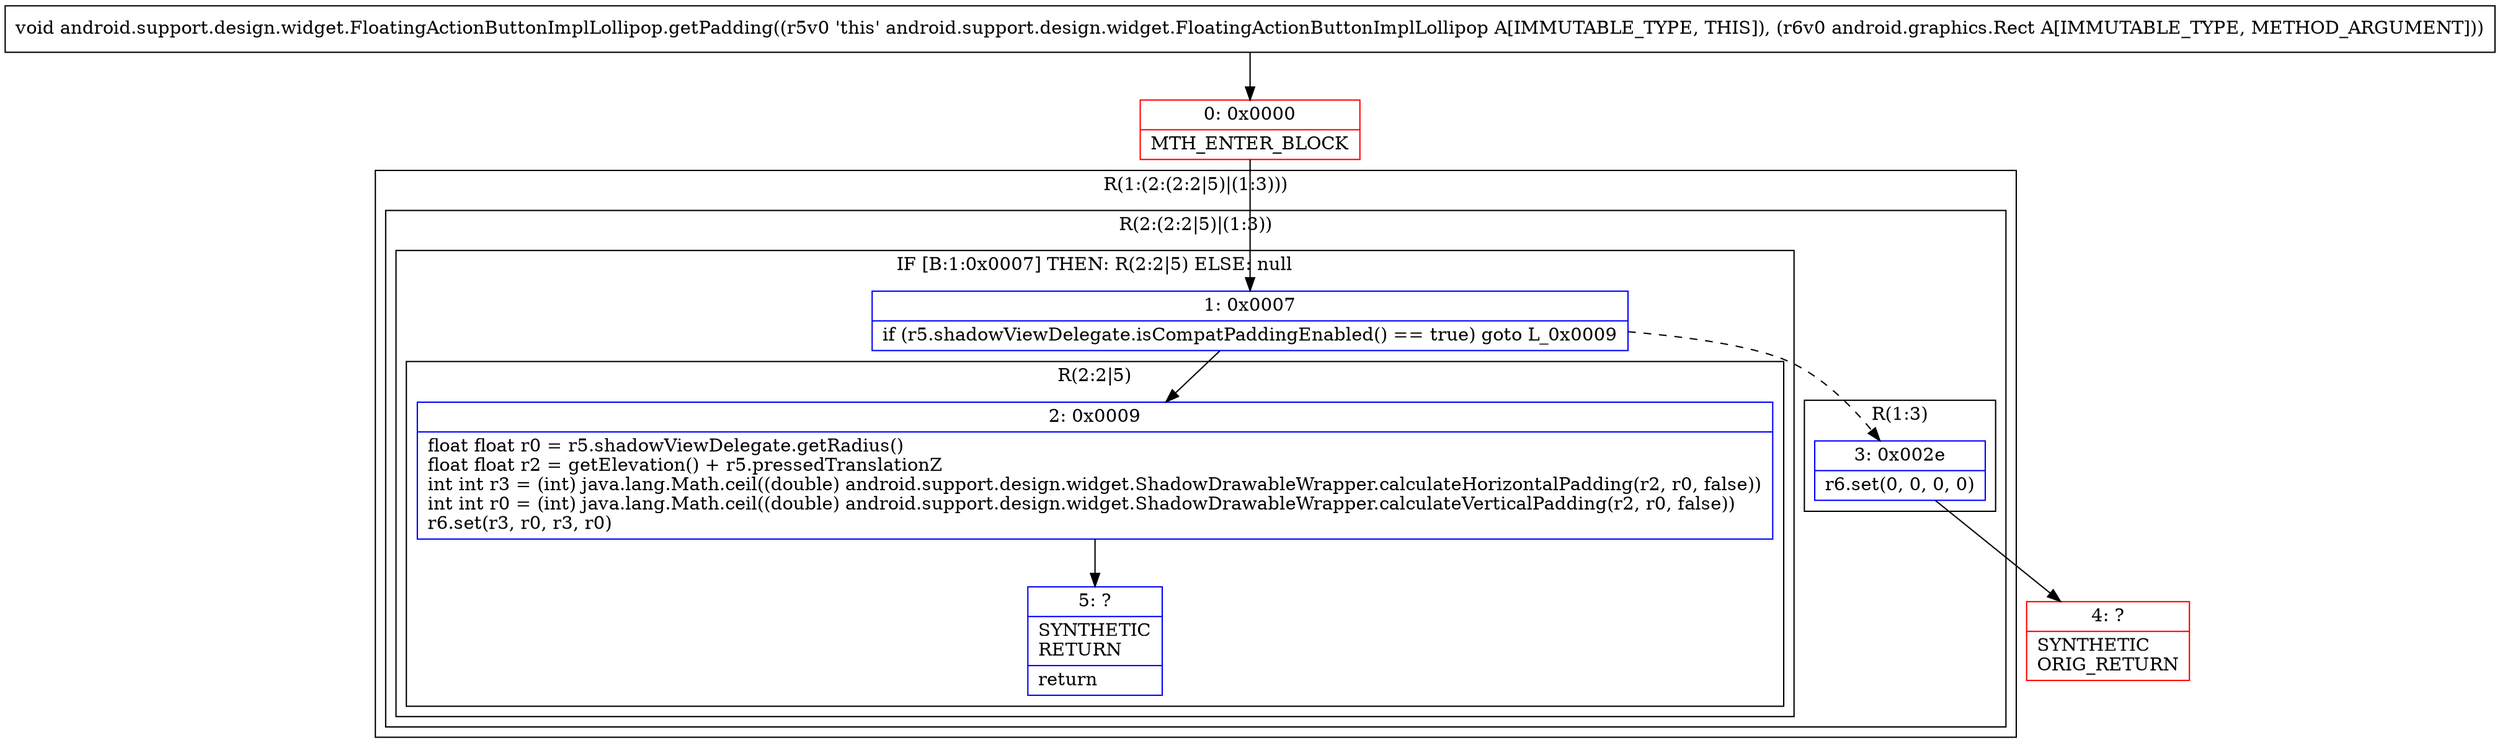 digraph "CFG forandroid.support.design.widget.FloatingActionButtonImplLollipop.getPadding(Landroid\/graphics\/Rect;)V" {
subgraph cluster_Region_2056241417 {
label = "R(1:(2:(2:2|5)|(1:3)))";
node [shape=record,color=blue];
subgraph cluster_Region_269737466 {
label = "R(2:(2:2|5)|(1:3))";
node [shape=record,color=blue];
subgraph cluster_IfRegion_509777765 {
label = "IF [B:1:0x0007] THEN: R(2:2|5) ELSE: null";
node [shape=record,color=blue];
Node_1 [shape=record,label="{1\:\ 0x0007|if (r5.shadowViewDelegate.isCompatPaddingEnabled() == true) goto L_0x0009\l}"];
subgraph cluster_Region_11425487 {
label = "R(2:2|5)";
node [shape=record,color=blue];
Node_2 [shape=record,label="{2\:\ 0x0009|float float r0 = r5.shadowViewDelegate.getRadius()\lfloat float r2 = getElevation() + r5.pressedTranslationZ\lint int r3 = (int) java.lang.Math.ceil((double) android.support.design.widget.ShadowDrawableWrapper.calculateHorizontalPadding(r2, r0, false))\lint int r0 = (int) java.lang.Math.ceil((double) android.support.design.widget.ShadowDrawableWrapper.calculateVerticalPadding(r2, r0, false))\lr6.set(r3, r0, r3, r0)\l}"];
Node_5 [shape=record,label="{5\:\ ?|SYNTHETIC\lRETURN\l|return\l}"];
}
}
subgraph cluster_Region_1453861573 {
label = "R(1:3)";
node [shape=record,color=blue];
Node_3 [shape=record,label="{3\:\ 0x002e|r6.set(0, 0, 0, 0)\l}"];
}
}
}
Node_0 [shape=record,color=red,label="{0\:\ 0x0000|MTH_ENTER_BLOCK\l}"];
Node_4 [shape=record,color=red,label="{4\:\ ?|SYNTHETIC\lORIG_RETURN\l}"];
MethodNode[shape=record,label="{void android.support.design.widget.FloatingActionButtonImplLollipop.getPadding((r5v0 'this' android.support.design.widget.FloatingActionButtonImplLollipop A[IMMUTABLE_TYPE, THIS]), (r6v0 android.graphics.Rect A[IMMUTABLE_TYPE, METHOD_ARGUMENT])) }"];
MethodNode -> Node_0;
Node_1 -> Node_2;
Node_1 -> Node_3[style=dashed];
Node_2 -> Node_5;
Node_3 -> Node_4;
Node_0 -> Node_1;
}

